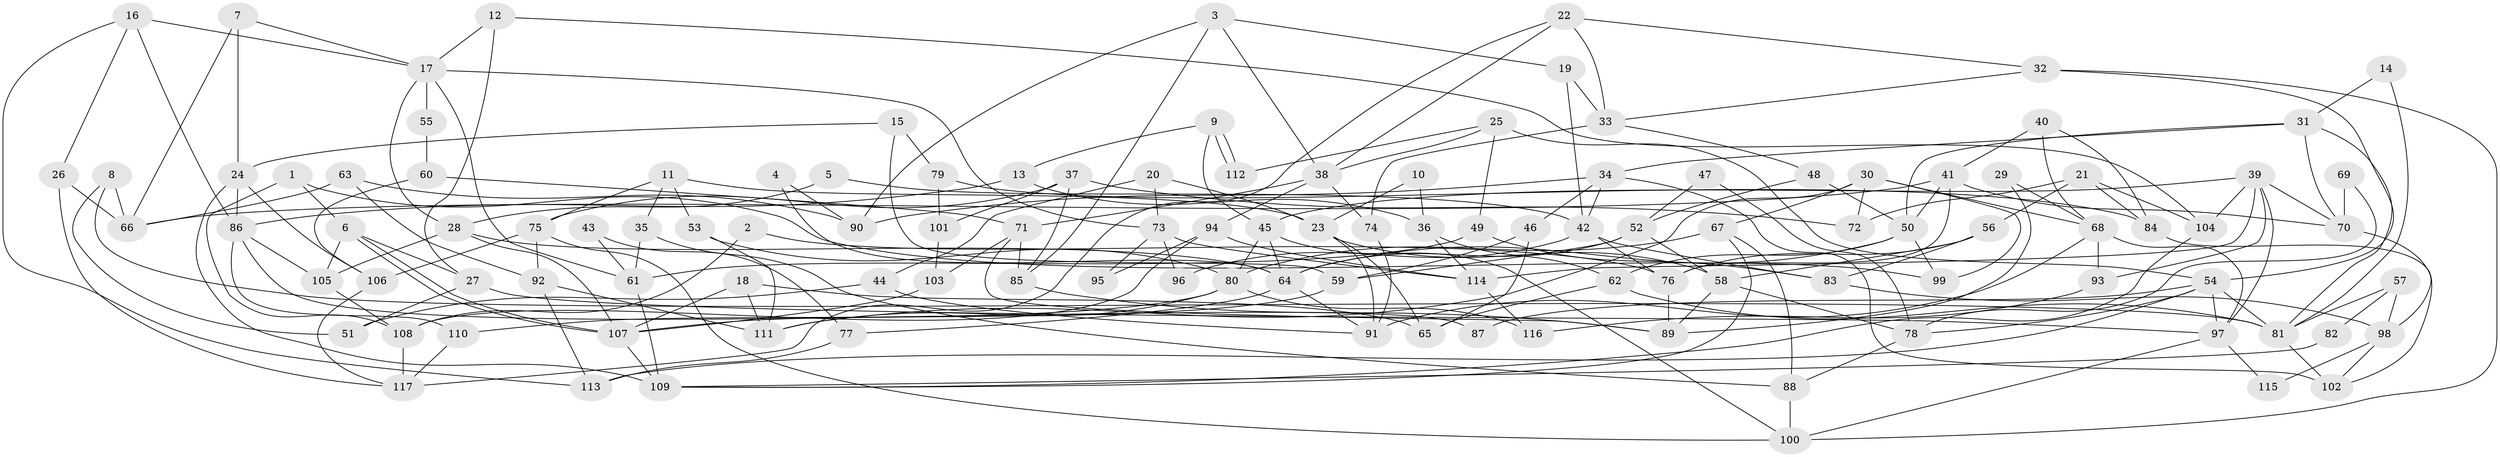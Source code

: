 // coarse degree distribution, {5: 0.11428571428571428, 7: 0.07142857142857142, 2: 0.15714285714285714, 6: 0.07142857142857142, 3: 0.2571428571428571, 11: 0.08571428571428572, 9: 0.02857142857142857, 4: 0.12857142857142856, 13: 0.014285714285714285, 10: 0.014285714285714285, 8: 0.05714285714285714}
// Generated by graph-tools (version 1.1) at 2025/18/03/04/25 18:18:54]
// undirected, 117 vertices, 234 edges
graph export_dot {
graph [start="1"]
  node [color=gray90,style=filled];
  1;
  2;
  3;
  4;
  5;
  6;
  7;
  8;
  9;
  10;
  11;
  12;
  13;
  14;
  15;
  16;
  17;
  18;
  19;
  20;
  21;
  22;
  23;
  24;
  25;
  26;
  27;
  28;
  29;
  30;
  31;
  32;
  33;
  34;
  35;
  36;
  37;
  38;
  39;
  40;
  41;
  42;
  43;
  44;
  45;
  46;
  47;
  48;
  49;
  50;
  51;
  52;
  53;
  54;
  55;
  56;
  57;
  58;
  59;
  60;
  61;
  62;
  63;
  64;
  65;
  66;
  67;
  68;
  69;
  70;
  71;
  72;
  73;
  74;
  75;
  76;
  77;
  78;
  79;
  80;
  81;
  82;
  83;
  84;
  85;
  86;
  87;
  88;
  89;
  90;
  91;
  92;
  93;
  94;
  95;
  96;
  97;
  98;
  99;
  100;
  101;
  102;
  103;
  104;
  105;
  106;
  107;
  108;
  109;
  110;
  111;
  112;
  113;
  114;
  115;
  116;
  117;
  1 -- 99;
  1 -- 6;
  1 -- 108;
  2 -- 76;
  2 -- 108;
  3 -- 19;
  3 -- 85;
  3 -- 38;
  3 -- 90;
  4 -- 90;
  4 -- 64;
  5 -- 28;
  5 -- 42;
  6 -- 105;
  6 -- 107;
  6 -- 107;
  6 -- 27;
  7 -- 24;
  7 -- 66;
  7 -- 17;
  8 -- 81;
  8 -- 51;
  8 -- 66;
  9 -- 112;
  9 -- 112;
  9 -- 45;
  9 -- 13;
  10 -- 36;
  10 -- 23;
  11 -- 23;
  11 -- 53;
  11 -- 35;
  11 -- 75;
  12 -- 27;
  12 -- 104;
  12 -- 17;
  13 -- 86;
  13 -- 36;
  14 -- 81;
  14 -- 31;
  15 -- 79;
  15 -- 59;
  15 -- 24;
  16 -- 113;
  16 -- 17;
  16 -- 26;
  16 -- 86;
  17 -- 28;
  17 -- 55;
  17 -- 61;
  17 -- 73;
  18 -- 65;
  18 -- 107;
  18 -- 111;
  19 -- 33;
  19 -- 42;
  20 -- 23;
  20 -- 73;
  20 -- 44;
  21 -- 56;
  21 -- 104;
  21 -- 72;
  21 -- 84;
  22 -- 38;
  22 -- 117;
  22 -- 32;
  22 -- 33;
  23 -- 58;
  23 -- 91;
  23 -- 65;
  24 -- 109;
  24 -- 86;
  24 -- 106;
  25 -- 54;
  25 -- 38;
  25 -- 49;
  25 -- 112;
  26 -- 117;
  26 -- 66;
  27 -- 97;
  27 -- 51;
  28 -- 105;
  28 -- 64;
  28 -- 107;
  29 -- 68;
  29 -- 89;
  30 -- 67;
  30 -- 68;
  30 -- 72;
  30 -- 99;
  30 -- 111;
  31 -- 70;
  31 -- 81;
  31 -- 34;
  31 -- 50;
  32 -- 33;
  32 -- 54;
  32 -- 100;
  33 -- 48;
  33 -- 74;
  34 -- 90;
  34 -- 42;
  34 -- 46;
  34 -- 102;
  35 -- 61;
  35 -- 88;
  36 -- 62;
  36 -- 114;
  37 -- 75;
  37 -- 72;
  37 -- 85;
  37 -- 101;
  38 -- 94;
  38 -- 71;
  38 -- 74;
  39 -- 97;
  39 -- 114;
  39 -- 45;
  39 -- 70;
  39 -- 93;
  39 -- 104;
  40 -- 84;
  40 -- 41;
  40 -- 68;
  41 -- 66;
  41 -- 50;
  41 -- 70;
  41 -- 76;
  42 -- 76;
  42 -- 83;
  42 -- 96;
  43 -- 61;
  43 -- 77;
  44 -- 91;
  44 -- 51;
  45 -- 100;
  45 -- 64;
  45 -- 80;
  46 -- 59;
  46 -- 65;
  47 -- 52;
  47 -- 78;
  48 -- 50;
  48 -- 52;
  49 -- 61;
  49 -- 83;
  50 -- 64;
  50 -- 62;
  50 -- 99;
  52 -- 64;
  52 -- 58;
  52 -- 59;
  53 -- 111;
  53 -- 80;
  54 -- 81;
  54 -- 78;
  54 -- 87;
  54 -- 97;
  54 -- 113;
  55 -- 60;
  56 -- 58;
  56 -- 83;
  56 -- 76;
  57 -- 81;
  57 -- 98;
  57 -- 82;
  58 -- 89;
  58 -- 78;
  59 -- 107;
  60 -- 71;
  60 -- 106;
  61 -- 109;
  62 -- 65;
  62 -- 81;
  63 -- 92;
  63 -- 66;
  63 -- 90;
  64 -- 77;
  64 -- 91;
  67 -- 88;
  67 -- 80;
  67 -- 109;
  68 -- 91;
  68 -- 93;
  68 -- 97;
  69 -- 70;
  69 -- 78;
  70 -- 98;
  71 -- 89;
  71 -- 85;
  71 -- 103;
  73 -- 114;
  73 -- 95;
  73 -- 96;
  74 -- 91;
  75 -- 100;
  75 -- 92;
  75 -- 106;
  76 -- 89;
  77 -- 113;
  78 -- 88;
  79 -- 101;
  79 -- 84;
  80 -- 111;
  80 -- 110;
  80 -- 116;
  81 -- 102;
  82 -- 109;
  83 -- 98;
  84 -- 102;
  85 -- 89;
  86 -- 87;
  86 -- 105;
  86 -- 110;
  88 -- 100;
  92 -- 111;
  92 -- 113;
  93 -- 116;
  94 -- 114;
  94 -- 108;
  94 -- 95;
  97 -- 100;
  97 -- 115;
  98 -- 102;
  98 -- 115;
  101 -- 103;
  103 -- 107;
  104 -- 109;
  105 -- 108;
  106 -- 117;
  107 -- 109;
  108 -- 117;
  110 -- 117;
  114 -- 116;
}
